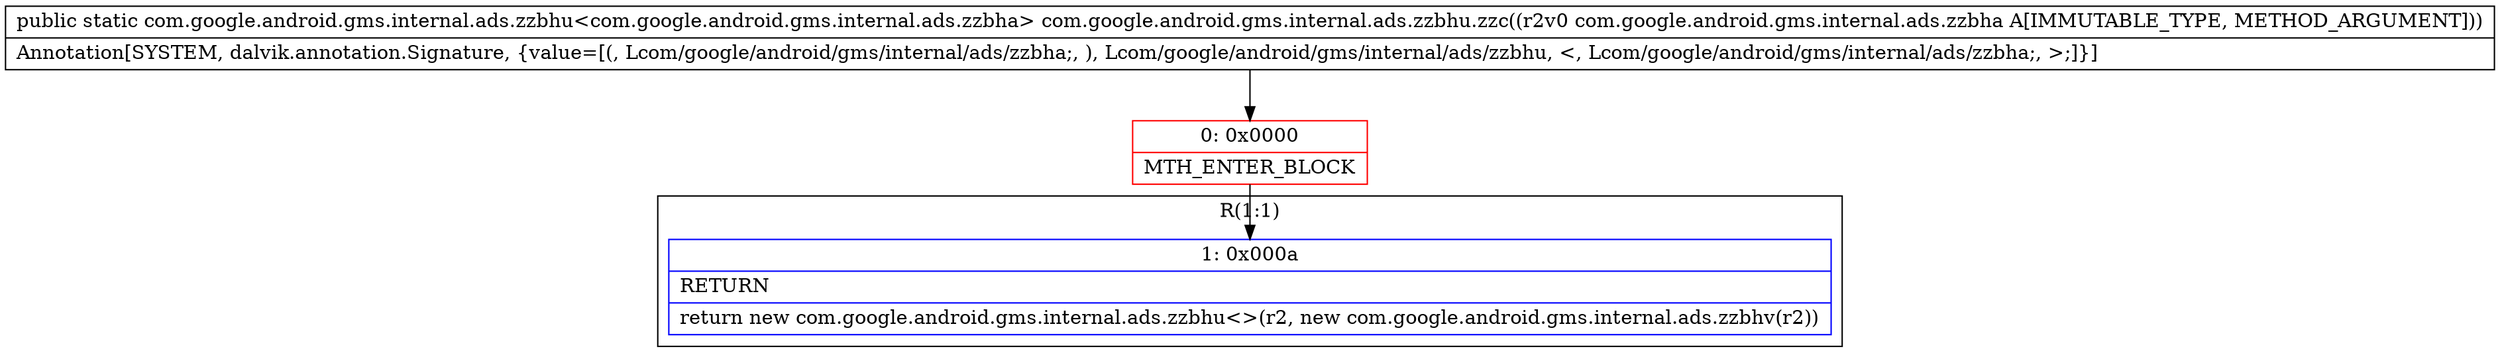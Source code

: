 digraph "CFG forcom.google.android.gms.internal.ads.zzbhu.zzc(Lcom\/google\/android\/gms\/internal\/ads\/zzbha;)Lcom\/google\/android\/gms\/internal\/ads\/zzbhu;" {
subgraph cluster_Region_103452142 {
label = "R(1:1)";
node [shape=record,color=blue];
Node_1 [shape=record,label="{1\:\ 0x000a|RETURN\l|return new com.google.android.gms.internal.ads.zzbhu\<\>(r2, new com.google.android.gms.internal.ads.zzbhv(r2))\l}"];
}
Node_0 [shape=record,color=red,label="{0\:\ 0x0000|MTH_ENTER_BLOCK\l}"];
MethodNode[shape=record,label="{public static com.google.android.gms.internal.ads.zzbhu\<com.google.android.gms.internal.ads.zzbha\> com.google.android.gms.internal.ads.zzbhu.zzc((r2v0 com.google.android.gms.internal.ads.zzbha A[IMMUTABLE_TYPE, METHOD_ARGUMENT]))  | Annotation[SYSTEM, dalvik.annotation.Signature, \{value=[(, Lcom\/google\/android\/gms\/internal\/ads\/zzbha;, ), Lcom\/google\/android\/gms\/internal\/ads\/zzbhu, \<, Lcom\/google\/android\/gms\/internal\/ads\/zzbha;, \>;]\}]\l}"];
MethodNode -> Node_0;
Node_0 -> Node_1;
}

